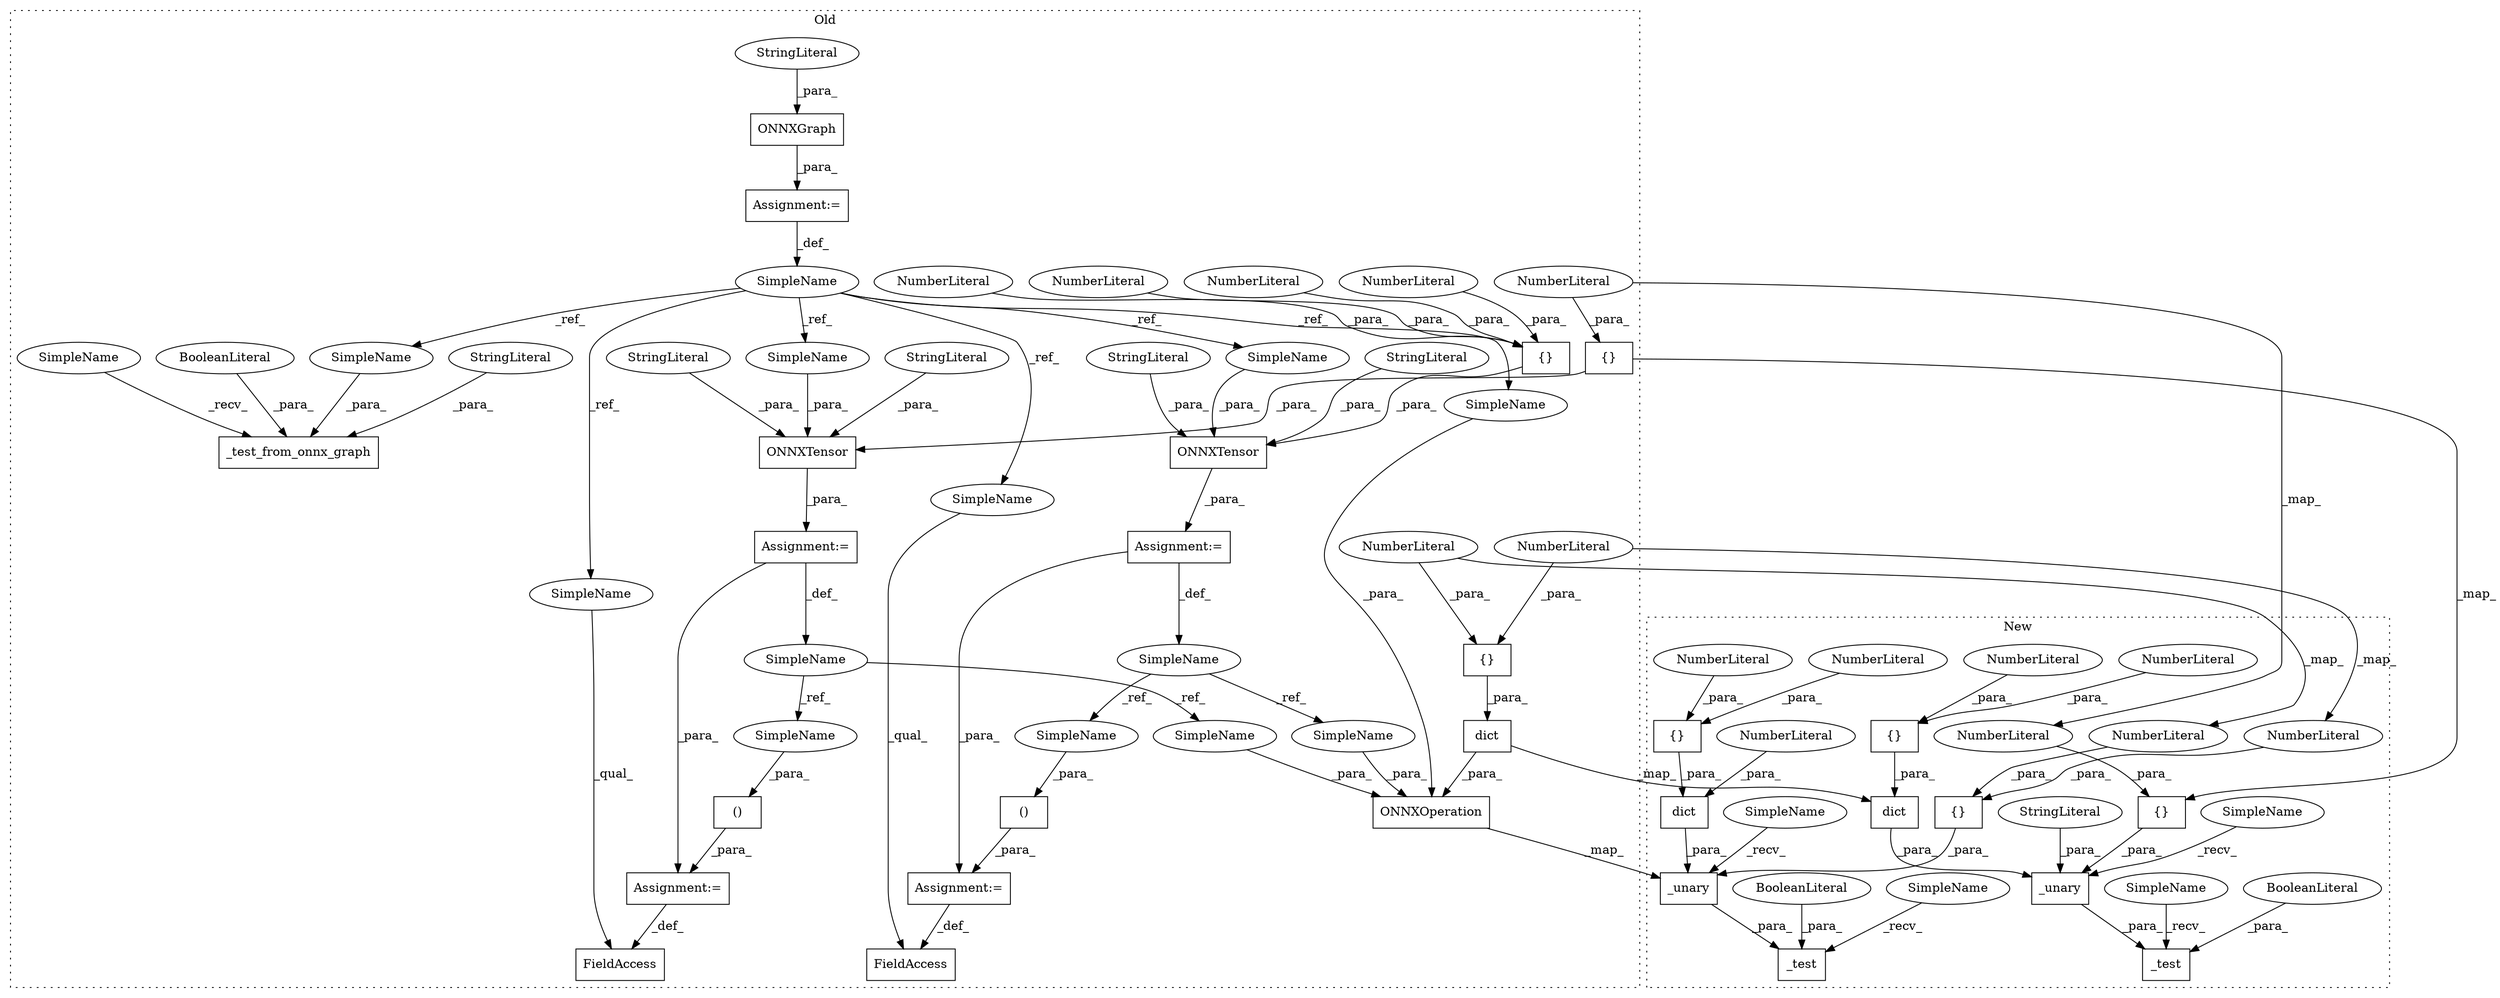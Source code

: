 digraph G {
subgraph cluster0 {
1 [label="_test_from_onnx_graph" a="32" s="27228,27275" l="22,1" shape="box"];
13 [label="ONNXGraph" a="32" s="26930,26954" l="10,1" shape="box"];
14 [label="()" a="106" s="27144" l="25" shape="box"];
15 [label="{}" a="4" s="26989,26997" l="1,1" shape="box"];
16 [label="()" a="106" s="27191" l="25" shape="box"];
17 [label="NumberLiteral" a="34" s="26990" l="1" shape="ellipse"];
18 [label="NumberLiteral" a="34" s="26994" l="1" shape="ellipse"];
19 [label="NumberLiteral" a="34" s="26996" l="1" shape="ellipse"];
20 [label="NumberLiteral" a="34" s="26992" l="1" shape="ellipse"];
22 [label="ONNXOperation" a="32" s="27065,27123" l="14,1" shape="box"];
23 [label="{}" a="4" s="27115,27119" l="1,1" shape="box"];
25 [label="{}" a="4" s="27041,27049" l="1,1" shape="box"];
27 [label="dict" a="32" s="27101,27120" l="5,1" shape="box"];
29 [label="FieldAccess" a="22" s="27176" l="9" shape="box"];
30 [label="FieldAccess" a="22" s="27130" l="8" shape="box"];
31 [label="NumberLiteral" a="34" s="27044" l="1" shape="ellipse"];
33 [label="NumberLiteral" a="34" s="27116" l="1" shape="ellipse"];
35 [label="NumberLiteral" a="34" s="27118" l="1" shape="ellipse"];
39 [label="SimpleName" a="42" s="27013" l="1" shape="ellipse"];
40 [label="SimpleName" a="42" s="26961" l="1" shape="ellipse"];
41 [label="SimpleName" a="42" s="26928" l="1" shape="ellipse"];
42 [label="StringLiteral" a="45" s="26940" l="14" shape="ellipse"];
43 [label="Assignment:=" a="7" s="26962" l="1" shape="box"];
44 [label="Assignment:=" a="7" s="27014" l="1" shape="box"];
45 [label="Assignment:=" a="7" s="26929" l="1" shape="box"];
46 [label="StringLiteral" a="45" s="27252" l="17" shape="ellipse"];
47 [label="Assignment:=" a="7" s="27138" l="6" shape="box"];
49 [label="Assignment:=" a="7" s="27185" l="6" shape="box"];
50 [label="ONNXTensor" a="32" s="26963,27006" l="11,1" shape="box"];
51 [label="StringLiteral" a="45" s="26999" l="7" shape="ellipse"];
52 [label="StringLiteral" a="45" s="26976" l="3" shape="ellipse"];
53 [label="ONNXTensor" a="32" s="27015,27058" l="11,1" shape="box"];
54 [label="StringLiteral" a="45" s="27051" l="7" shape="ellipse"];
55 [label="StringLiteral" a="45" s="27028" l="3" shape="ellipse"];
56 [label="BooleanLiteral" a="9" s="27270" l="5" shape="ellipse"];
57 [label="SimpleName" a="42" s="27026" l="1" shape="ellipse"];
58 [label="SimpleName" a="42" s="27250" l="1" shape="ellipse"];
59 [label="SimpleName" a="42" s="27176" l="1" shape="ellipse"];
60 [label="SimpleName" a="42" s="27130" l="1" shape="ellipse"];
61 [label="SimpleName" a="42" s="27079" l="1" shape="ellipse"];
62 [label="SimpleName" a="42" s="26974" l="1" shape="ellipse"];
63 [label="SimpleName" a="42" s="27122" l="1" shape="ellipse"];
64 [label="SimpleName" a="42" s="27215" l="1" shape="ellipse"];
65 [label="SimpleName" a="42" s="27223" l="4" shape="ellipse"];
70 [label="SimpleName" a="42" s="27099" l="1" shape="ellipse"];
71 [label="SimpleName" a="42" s="27168" l="1" shape="ellipse"];
label = "Old";
style="dotted";
}
subgraph cluster1 {
2 [label="{}" a="4" s="27236,27240" l="1,1" shape="box"];
3 [label="_test" a="32" s="27191,27271" l="6,1" shape="box"];
4 [label="{}" a="4" s="27256,27260" l="1,1" shape="box"];
5 [label="NumberLiteral" a="34" s="27259" l="1" shape="ellipse"];
6 [label="NumberLiteral" a="34" s="27257" l="1" shape="ellipse"];
7 [label="_test" a="32" s="27097,27179" l="6,1" shape="box"];
8 [label="{}" a="4" s="27166,27170" l="1,1" shape="box"];
9 [label="NumberLiteral" a="34" s="27169" l="1" shape="ellipse"];
10 [label="NumberLiteral" a="34" s="27167" l="1" shape="ellipse"];
11 [label="BooleanLiteral" a="9" s="27174" l="5" shape="ellipse"];
12 [label="BooleanLiteral" a="9" s="27266" l="5" shape="ellipse"];
21 [label="_unary" a="32" s="27202,27264" l="7,1" shape="box"];
24 [label="{}" a="4" s="27142,27150" l="1,1" shape="box"];
26 [label="_unary" a="32" s="27108,27172" l="7,1" shape="box"];
28 [label="dict" a="32" s="27152,27171" l="5,1" shape="box"];
32 [label="NumberLiteral" a="34" s="27149" l="1" shape="ellipse"];
34 [label="NumberLiteral" a="34" s="27237" l="1" shape="ellipse"];
36 [label="NumberLiteral" a="34" s="27239" l="1" shape="ellipse"];
37 [label="dict" a="32" s="27242,27263" l="5,1" shape="box"];
38 [label="NumberLiteral" a="34" s="27262" l="1" shape="ellipse"];
48 [label="StringLiteral" a="45" s="27115" l="17" shape="ellipse"];
66 [label="SimpleName" a="42" s="27197" l="4" shape="ellipse"];
67 [label="SimpleName" a="42" s="27092" l="4" shape="ellipse"];
68 [label="SimpleName" a="42" s="27103" l="4" shape="ellipse"];
69 [label="SimpleName" a="42" s="27186" l="4" shape="ellipse"];
label = "New";
style="dotted";
}
2 -> 21 [label="_para_"];
4 -> 37 [label="_para_"];
5 -> 4 [label="_para_"];
6 -> 4 [label="_para_"];
8 -> 28 [label="_para_"];
9 -> 8 [label="_para_"];
10 -> 8 [label="_para_"];
11 -> 7 [label="_para_"];
12 -> 3 [label="_para_"];
13 -> 45 [label="_para_"];
14 -> 47 [label="_para_"];
15 -> 50 [label="_para_"];
16 -> 49 [label="_para_"];
17 -> 15 [label="_para_"];
18 -> 15 [label="_para_"];
19 -> 15 [label="_para_"];
20 -> 15 [label="_para_"];
21 -> 3 [label="_para_"];
22 -> 21 [label="_map_"];
23 -> 27 [label="_para_"];
24 -> 26 [label="_para_"];
25 -> 24 [label="_map_"];
25 -> 53 [label="_para_"];
26 -> 7 [label="_para_"];
27 -> 22 [label="_para_"];
27 -> 28 [label="_map_"];
28 -> 26 [label="_para_"];
31 -> 25 [label="_para_"];
31 -> 32 [label="_map_"];
32 -> 24 [label="_para_"];
33 -> 23 [label="_para_"];
33 -> 34 [label="_map_"];
34 -> 2 [label="_para_"];
35 -> 36 [label="_map_"];
35 -> 23 [label="_para_"];
36 -> 2 [label="_para_"];
37 -> 21 [label="_para_"];
38 -> 37 [label="_para_"];
39 -> 64 [label="_ref_"];
39 -> 63 [label="_ref_"];
40 -> 71 [label="_ref_"];
40 -> 70 [label="_ref_"];
41 -> 57 [label="_ref_"];
41 -> 61 [label="_ref_"];
41 -> 60 [label="_ref_"];
41 -> 62 [label="_ref_"];
41 -> 59 [label="_ref_"];
41 -> 58 [label="_ref_"];
42 -> 13 [label="_para_"];
43 -> 40 [label="_def_"];
43 -> 47 [label="_para_"];
44 -> 39 [label="_def_"];
44 -> 49 [label="_para_"];
45 -> 41 [label="_def_"];
46 -> 1 [label="_para_"];
47 -> 30 [label="_def_"];
48 -> 26 [label="_para_"];
49 -> 29 [label="_def_"];
50 -> 43 [label="_para_"];
51 -> 50 [label="_para_"];
52 -> 50 [label="_para_"];
53 -> 44 [label="_para_"];
54 -> 53 [label="_para_"];
55 -> 53 [label="_para_"];
56 -> 1 [label="_para_"];
57 -> 53 [label="_para_"];
58 -> 1 [label="_para_"];
59 -> 29 [label="_qual_"];
60 -> 30 [label="_qual_"];
61 -> 22 [label="_para_"];
62 -> 50 [label="_para_"];
63 -> 22 [label="_para_"];
64 -> 16 [label="_para_"];
65 -> 1 [label="_recv_"];
66 -> 21 [label="_recv_"];
67 -> 7 [label="_recv_"];
68 -> 26 [label="_recv_"];
69 -> 3 [label="_recv_"];
70 -> 22 [label="_para_"];
71 -> 14 [label="_para_"];
}